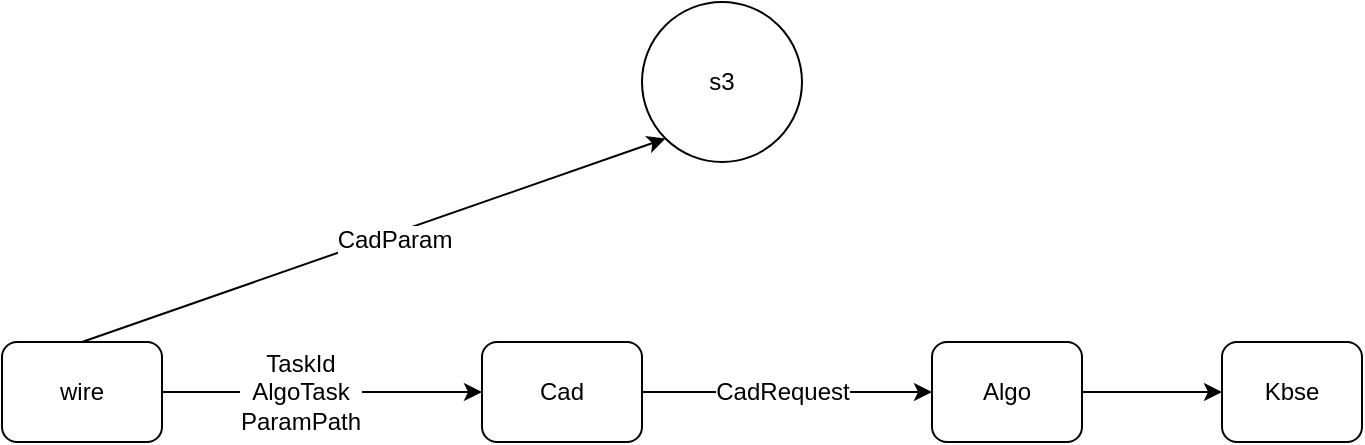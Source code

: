 <mxfile version="10.6.5" type="github"><diagram id="ypz6Xuimb1jiScspZ5qe" name="Page-1"><mxGraphModel dx="1010" dy="551" grid="1" gridSize="10" guides="1" tooltips="1" connect="1" arrows="1" fold="1" page="1" pageScale="1" pageWidth="827" pageHeight="1169" math="0" shadow="0"><root><mxCell id="0"/><mxCell id="1" parent="0"/><mxCell id="9JtC0aN5NskKyF0652P6-9" value="" style="rounded=0;orthogonalLoop=1;jettySize=auto;html=1;entryX=0;entryY=0.5;entryDx=0;entryDy=0;" edge="1" parent="1" source="9JtC0aN5NskKyF0652P6-1" target="9JtC0aN5NskKyF0652P6-5"><mxGeometry relative="1" as="geometry"><mxPoint x="250" y="150" as="targetPoint"/></mxGeometry></mxCell><mxCell id="9JtC0aN5NskKyF0652P6-24" value="TaskId&lt;br&gt;AlgoTask&lt;br&gt;ParamPath&lt;br&gt;" style="text;html=1;resizable=0;points=[];align=center;verticalAlign=middle;labelBackgroundColor=#ffffff;" vertex="1" connectable="0" parent="9JtC0aN5NskKyF0652P6-9"><mxGeometry x="-0.343" y="2" relative="1" as="geometry"><mxPoint x="16" y="2" as="offset"/></mxGeometry></mxCell><mxCell id="9JtC0aN5NskKyF0652P6-22" style="rounded=0;orthogonalLoop=1;jettySize=auto;html=1;exitX=0.5;exitY=0;exitDx=0;exitDy=0;entryX=0;entryY=1;entryDx=0;entryDy=0;" edge="1" parent="1" source="9JtC0aN5NskKyF0652P6-1" target="9JtC0aN5NskKyF0652P6-21"><mxGeometry relative="1" as="geometry"/></mxCell><mxCell id="9JtC0aN5NskKyF0652P6-23" value="CadParam" style="text;html=1;resizable=0;points=[];align=center;verticalAlign=middle;labelBackgroundColor=#ffffff;" vertex="1" connectable="0" parent="9JtC0aN5NskKyF0652P6-22"><mxGeometry x="0.061" y="-3" relative="1" as="geometry"><mxPoint as="offset"/></mxGeometry></mxCell><mxCell id="9JtC0aN5NskKyF0652P6-1" value="wire" style="rounded=1;whiteSpace=wrap;html=1;" vertex="1" parent="1"><mxGeometry x="10" y="260" width="80" height="50" as="geometry"/></mxCell><mxCell id="9JtC0aN5NskKyF0652P6-16" value="" style="edgeStyle=none;rounded=0;orthogonalLoop=1;jettySize=auto;html=1;" edge="1" parent="1" source="9JtC0aN5NskKyF0652P6-5" target="9JtC0aN5NskKyF0652P6-15"><mxGeometry relative="1" as="geometry"/></mxCell><mxCell id="9JtC0aN5NskKyF0652P6-20" value="&lt;span&gt;CadRequest&lt;/span&gt;" style="text;html=1;resizable=0;points=[];align=center;verticalAlign=middle;labelBackgroundColor=#ffffff;" vertex="1" connectable="0" parent="9JtC0aN5NskKyF0652P6-16"><mxGeometry x="0.335" y="2" relative="1" as="geometry"><mxPoint x="-27" y="2" as="offset"/></mxGeometry></mxCell><mxCell id="9JtC0aN5NskKyF0652P6-5" value="Cad" style="rounded=1;whiteSpace=wrap;html=1;" vertex="1" parent="1"><mxGeometry x="250" y="260" width="80" height="50" as="geometry"/></mxCell><mxCell id="9JtC0aN5NskKyF0652P6-18" value="" style="edgeStyle=none;rounded=0;orthogonalLoop=1;jettySize=auto;html=1;" edge="1" parent="1" source="9JtC0aN5NskKyF0652P6-15" target="9JtC0aN5NskKyF0652P6-17"><mxGeometry relative="1" as="geometry"/></mxCell><mxCell id="9JtC0aN5NskKyF0652P6-15" value="Algo" style="rounded=1;whiteSpace=wrap;html=1;" vertex="1" parent="1"><mxGeometry x="475" y="260" width="75" height="50" as="geometry"/></mxCell><mxCell id="9JtC0aN5NskKyF0652P6-17" value="Kbse" style="rounded=1;whiteSpace=wrap;html=1;" vertex="1" parent="1"><mxGeometry x="620" y="260" width="70" height="50" as="geometry"/></mxCell><mxCell id="9JtC0aN5NskKyF0652P6-21" value="s3" style="ellipse;whiteSpace=wrap;html=1;aspect=fixed;" vertex="1" parent="1"><mxGeometry x="330" y="90" width="80" height="80" as="geometry"/></mxCell></root></mxGraphModel></diagram></mxfile>